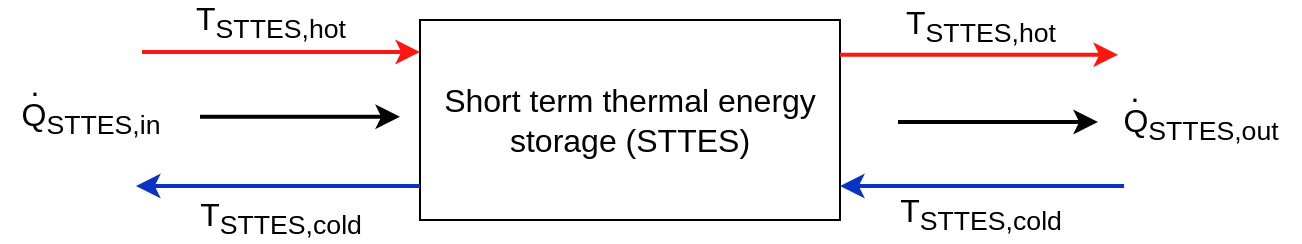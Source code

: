 <mxfile version="20.3.0" type="device"><diagram id="kJes-hOu5LFb9hqr-LKq" name="Seite-1"><mxGraphModel dx="677" dy="417" grid="1" gridSize="10" guides="1" tooltips="1" connect="1" arrows="1" fold="1" page="1" pageScale="1" pageWidth="827" pageHeight="1169" math="0" shadow="0"><root><mxCell id="0"/><mxCell id="1" parent="0"/><mxCell id="wZrfAmfpHfwwoAlyTFxW-8" value="" style="endArrow=classic;html=1;rounded=0;fontSize=16;strokeWidth=2;" parent="1" edge="1"><mxGeometry width="50" height="50" relative="1" as="geometry"><mxPoint x="559" y="211" as="sourcePoint"/><mxPoint x="659" y="211" as="targetPoint"/></mxGeometry></mxCell><mxCell id="wZrfAmfpHfwwoAlyTFxW-11" value="Q&lt;sub&gt;STTES,out&lt;/sub&gt;" style="text;html=1;align=center;verticalAlign=middle;resizable=0;points=[];autosize=1;strokeColor=none;fillColor=none;fontSize=16;" parent="1" vertex="1"><mxGeometry x="660" y="192" width="100" height="40" as="geometry"/></mxCell><mxCell id="wZrfAmfpHfwwoAlyTFxW-15" value="." style="text;html=1;align=center;verticalAlign=middle;resizable=0;points=[];autosize=1;strokeColor=none;fillColor=none;fontSize=16;" parent="1" vertex="1"><mxGeometry x="662" y="180" width="30" height="30" as="geometry"/></mxCell><mxCell id="wZrfAmfpHfwwoAlyTFxW-1" value="&lt;font style=&quot;font-size: 16px;&quot;&gt;Short term thermal energy storage (STTES)&lt;/font&gt;" style="rounded=0;whiteSpace=wrap;html=1;" parent="1" vertex="1"><mxGeometry x="320" y="160" width="210" height="100" as="geometry"/></mxCell><mxCell id="wZrfAmfpHfwwoAlyTFxW-24" value="" style="endArrow=classic;html=1;rounded=0;fontSize=19;entryX=-0.009;entryY=0.171;entryDx=0;entryDy=0;entryPerimeter=0;fillColor=#dae8fc;strokeColor=#0A34BF;strokeWidth=2;" parent="1" edge="1"><mxGeometry width="50" height="50" relative="1" as="geometry"><mxPoint x="672.03" y="243" as="sourcePoint"/><mxPoint x="530" y="243" as="targetPoint"/></mxGeometry></mxCell><mxCell id="wZrfAmfpHfwwoAlyTFxW-25" value="&lt;font style=&quot;font-size: 16px;&quot;&gt;T&lt;sub style=&quot;&quot;&gt;STTES,cold&lt;/sub&gt;&lt;/font&gt;" style="edgeLabel;html=1;align=center;verticalAlign=middle;resizable=0;points=[];fontSize=16;" parent="wZrfAmfpHfwwoAlyTFxW-24" vertex="1" connectable="0"><mxGeometry x="-0.447" y="-1" relative="1" as="geometry"><mxPoint x="-33" y="15" as="offset"/></mxGeometry></mxCell><mxCell id="wZrfAmfpHfwwoAlyTFxW-29" value="" style="endArrow=classic;html=1;rounded=0;fontSize=19;strokeColor=#FF170F;strokeWidth=2;" parent="1" edge="1"><mxGeometry width="50" height="50" relative="1" as="geometry"><mxPoint x="530" y="177.41" as="sourcePoint"/><mxPoint x="669" y="177.41" as="targetPoint"/></mxGeometry></mxCell><mxCell id="wZrfAmfpHfwwoAlyTFxW-30" value="&lt;font style=&quot;font-size: 16px;&quot;&gt;T&lt;sub style=&quot;&quot;&gt;STTES,hot&lt;/sub&gt;&lt;/font&gt;" style="edgeLabel;html=1;align=center;verticalAlign=middle;resizable=0;points=[];fontSize=16;" parent="wZrfAmfpHfwwoAlyTFxW-29" vertex="1" connectable="0"><mxGeometry x="-0.447" y="-1" relative="1" as="geometry"><mxPoint x="31" y="-16" as="offset"/></mxGeometry></mxCell><mxCell id="nndo75246W4I8ii-i4aM-1" value="" style="endArrow=classic;html=1;rounded=0;fontSize=16;strokeWidth=2;" parent="1" edge="1"><mxGeometry width="50" height="50" relative="1" as="geometry"><mxPoint x="210" y="208.41" as="sourcePoint"/><mxPoint x="310" y="208.41" as="targetPoint"/></mxGeometry></mxCell><mxCell id="nndo75246W4I8ii-i4aM-2" value="Q&lt;sub&gt;STTES,in&lt;/sub&gt;" style="text;html=1;align=center;verticalAlign=middle;resizable=0;points=[];autosize=1;strokeColor=none;fillColor=none;fontSize=16;" parent="1" vertex="1"><mxGeometry x="110" y="189.41" width="90" height="40" as="geometry"/></mxCell><mxCell id="nndo75246W4I8ii-i4aM-4" value="" style="endArrow=classic;html=1;rounded=0;fontSize=19;entryX=-0.009;entryY=0.171;entryDx=0;entryDy=0;entryPerimeter=0;fillColor=#dae8fc;strokeColor=#0A34BF;strokeWidth=2;" parent="1" edge="1"><mxGeometry width="50" height="50" relative="1" as="geometry"><mxPoint x="320.0" y="243.0" as="sourcePoint"/><mxPoint x="177.97" y="243.0" as="targetPoint"/></mxGeometry></mxCell><mxCell id="nndo75246W4I8ii-i4aM-5" value="&lt;font style=&quot;font-size: 16px;&quot;&gt;T&lt;sub style=&quot;&quot;&gt;STTES,cold&lt;/sub&gt;&lt;/font&gt;" style="edgeLabel;html=1;align=center;verticalAlign=middle;resizable=0;points=[];fontSize=16;" parent="nndo75246W4I8ii-i4aM-4" vertex="1" connectable="0"><mxGeometry x="-0.447" y="-1" relative="1" as="geometry"><mxPoint x="-31" y="17" as="offset"/></mxGeometry></mxCell><mxCell id="nndo75246W4I8ii-i4aM-6" value="" style="endArrow=classic;html=1;rounded=0;fontSize=19;strokeColor=#FF170F;strokeWidth=2;" parent="1" edge="1"><mxGeometry width="50" height="50" relative="1" as="geometry"><mxPoint x="181" y="176.0" as="sourcePoint"/><mxPoint x="320.0" y="176.0" as="targetPoint"/></mxGeometry></mxCell><mxCell id="nndo75246W4I8ii-i4aM-7" value="&lt;font style=&quot;font-size: 16px;&quot;&gt;T&lt;sub style=&quot;&quot;&gt;STTES,hot&lt;/sub&gt;&lt;/font&gt;" style="edgeLabel;html=1;align=center;verticalAlign=middle;resizable=0;points=[];fontSize=16;" parent="nndo75246W4I8ii-i4aM-6" vertex="1" connectable="0"><mxGeometry x="-0.447" y="-1" relative="1" as="geometry"><mxPoint x="25" y="-16" as="offset"/></mxGeometry></mxCell><mxCell id="nndo75246W4I8ii-i4aM-11" value="." style="text;html=1;align=center;verticalAlign=middle;resizable=0;points=[];autosize=1;strokeColor=none;fillColor=none;fontSize=16;" parent="1" vertex="1"><mxGeometry x="112" y="177.41" width="30" height="30" as="geometry"/></mxCell></root></mxGraphModel></diagram></mxfile>